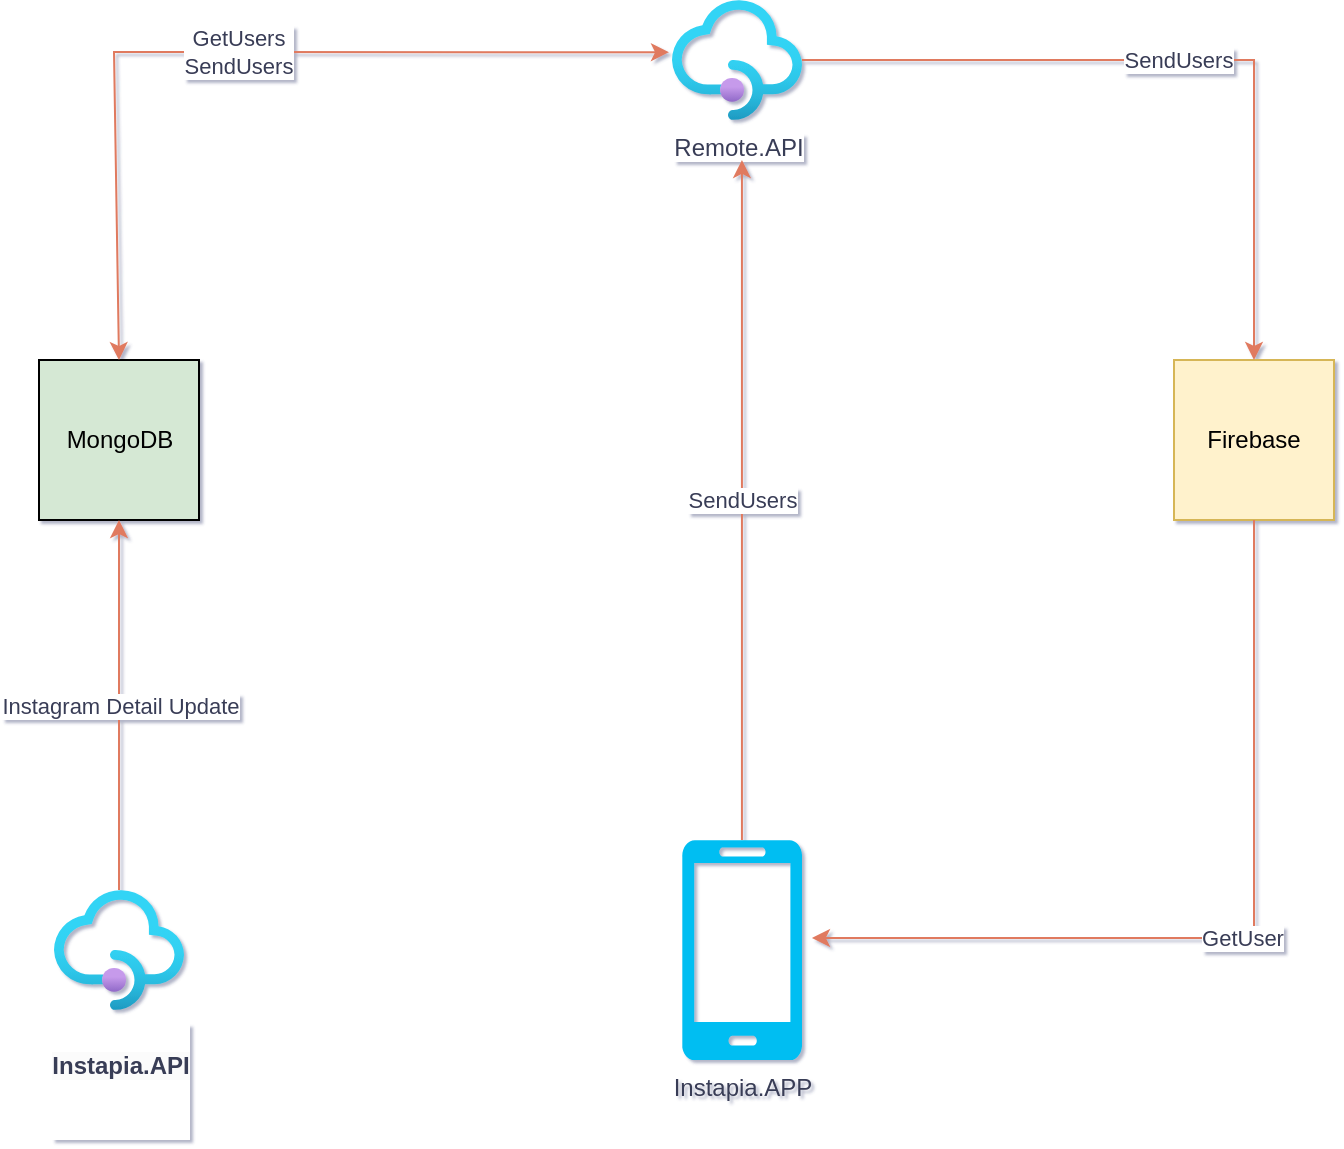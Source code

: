 <mxfile version="22.1.21" type="github">
  <diagram name="Sayfa -1" id="eU-fJsf1K0A9oVs6Q9NI">
    <mxGraphModel dx="1423" dy="826" grid="0" gridSize="10" guides="1" tooltips="1" connect="1" arrows="1" fold="1" page="1" pageScale="1" pageWidth="827" pageHeight="1169" background="#ffffff" math="0" shadow="1">
      <root>
        <mxCell id="0" />
        <mxCell id="1" parent="0" />
        <mxCell id="NNiYG3pM8YccFziA7ECe-1" value="Firebase" style="whiteSpace=wrap;html=1;aspect=fixed;labelBackgroundColor=none;fillColor=#fff2cc;strokeColor=#d6b656;" vertex="1" parent="1">
          <mxGeometry x="660" y="290" width="80" height="80" as="geometry" />
        </mxCell>
        <mxCell id="NNiYG3pM8YccFziA7ECe-2" value="MongoDB" style="whiteSpace=wrap;html=1;aspect=fixed;labelBackgroundColor=none;fillColor=#d5e8d4;strokeColor=default;" vertex="1" parent="1">
          <mxGeometry x="92.5" y="290" width="80" height="80" as="geometry" />
        </mxCell>
        <mxCell id="NNiYG3pM8YccFziA7ECe-7" value="Instapia.APP" style="verticalLabelPosition=bottom;html=1;verticalAlign=top;align=center;strokeColor=none;fillColor=#00BEF2;shape=mxgraph.azure.mobile;pointerEvents=1;fontColor=#393C56;" vertex="1" parent="1">
          <mxGeometry x="414" y="530" width="60" height="110" as="geometry" />
        </mxCell>
        <mxCell id="NNiYG3pM8YccFziA7ECe-13" value="Instagram Detail Update" style="edgeStyle=orthogonalEdgeStyle;rounded=0;orthogonalLoop=1;jettySize=auto;html=1;entryX=0.5;entryY=1;entryDx=0;entryDy=0;strokeColor=#E07A5F;fontColor=#393C56;fillColor=#F2CC8F;" edge="1" parent="1" source="NNiYG3pM8YccFziA7ECe-9" target="NNiYG3pM8YccFziA7ECe-2">
          <mxGeometry relative="1" as="geometry" />
        </mxCell>
        <mxCell id="NNiYG3pM8YccFziA7ECe-9" value="&#xa;&lt;span style=&quot;color: rgb(57, 60, 86); font-family: Helvetica; font-size: 12px; font-style: normal; font-variant-ligatures: normal; font-variant-caps: normal; font-weight: 700; letter-spacing: normal; orphans: 2; text-align: center; text-indent: 0px; text-transform: none; widows: 2; word-spacing: 0px; -webkit-text-stroke-width: 0px; background-color: rgb(251, 251, 251); text-decoration-thickness: initial; text-decoration-style: initial; text-decoration-color: initial; float: none; display: inline !important;&quot;&gt;Instapia.API&lt;/span&gt;&#xa;&#xa;" style="image;aspect=fixed;html=1;points=[];align=center;fontSize=12;image=img/lib/azure2/integration/API_Management_Services.svg;strokeColor=#E07A5F;fontColor=#393C56;fillColor=#F2CC8F;" vertex="1" parent="1">
          <mxGeometry x="100" y="555" width="65" height="60" as="geometry" />
        </mxCell>
        <mxCell id="NNiYG3pM8YccFziA7ECe-10" value="GetUser" style="edgeStyle=orthogonalEdgeStyle;rounded=0;orthogonalLoop=1;jettySize=auto;html=1;strokeColor=#E07A5F;fontColor=#393C56;fillColor=#F2CC8F;entryX=1.083;entryY=0.445;entryDx=0;entryDy=0;entryPerimeter=0;" edge="1" parent="1" source="NNiYG3pM8YccFziA7ECe-1" target="NNiYG3pM8YccFziA7ECe-7">
          <mxGeometry relative="1" as="geometry">
            <mxPoint x="500" y="410" as="targetPoint" />
            <Array as="points">
              <mxPoint x="700" y="579" />
            </Array>
          </mxGeometry>
        </mxCell>
        <mxCell id="NNiYG3pM8YccFziA7ECe-15" value="SendUsers" style="edgeStyle=orthogonalEdgeStyle;rounded=0;orthogonalLoop=1;jettySize=auto;html=1;strokeColor=#E07A5F;fontColor=#393C56;fillColor=#F2CC8F;" edge="1" parent="1" source="NNiYG3pM8YccFziA7ECe-12" target="NNiYG3pM8YccFziA7ECe-1">
          <mxGeometry relative="1" as="geometry" />
        </mxCell>
        <mxCell id="NNiYG3pM8YccFziA7ECe-12" value="Remote.API" style="image;aspect=fixed;html=1;points=[];align=center;fontSize=12;image=img/lib/azure2/integration/API_Management_Services.svg;strokeColor=#E07A5F;fontColor=#393C56;fillColor=#F2CC8F;" vertex="1" parent="1">
          <mxGeometry x="409" y="110" width="65" height="60" as="geometry" />
        </mxCell>
        <mxCell id="NNiYG3pM8YccFziA7ECe-16" value="GetUsers&lt;br&gt;SendUsers" style="endArrow=classic;startArrow=classic;html=1;rounded=0;strokeColor=#E07A5F;fontColor=#393C56;fillColor=#F2CC8F;exitX=0.5;exitY=0;exitDx=0;exitDy=0;entryX=-0.023;entryY=0.435;entryDx=0;entryDy=0;entryPerimeter=0;" edge="1" parent="1" source="NNiYG3pM8YccFziA7ECe-2" target="NNiYG3pM8YccFziA7ECe-12">
          <mxGeometry width="50" height="50" relative="1" as="geometry">
            <mxPoint x="450" y="430" as="sourcePoint" />
            <mxPoint x="500" y="380" as="targetPoint" />
            <Array as="points">
              <mxPoint x="130" y="136" />
            </Array>
          </mxGeometry>
        </mxCell>
        <mxCell id="NNiYG3pM8YccFziA7ECe-17" value="SendUsers" style="edgeStyle=orthogonalEdgeStyle;rounded=0;orthogonalLoop=1;jettySize=auto;html=1;entryX=0.538;entryY=1.333;entryDx=0;entryDy=0;entryPerimeter=0;strokeColor=#E07A5F;fontColor=#393C56;fillColor=#F2CC8F;" edge="1" parent="1" source="NNiYG3pM8YccFziA7ECe-7" target="NNiYG3pM8YccFziA7ECe-12">
          <mxGeometry relative="1" as="geometry" />
        </mxCell>
      </root>
    </mxGraphModel>
  </diagram>
</mxfile>
